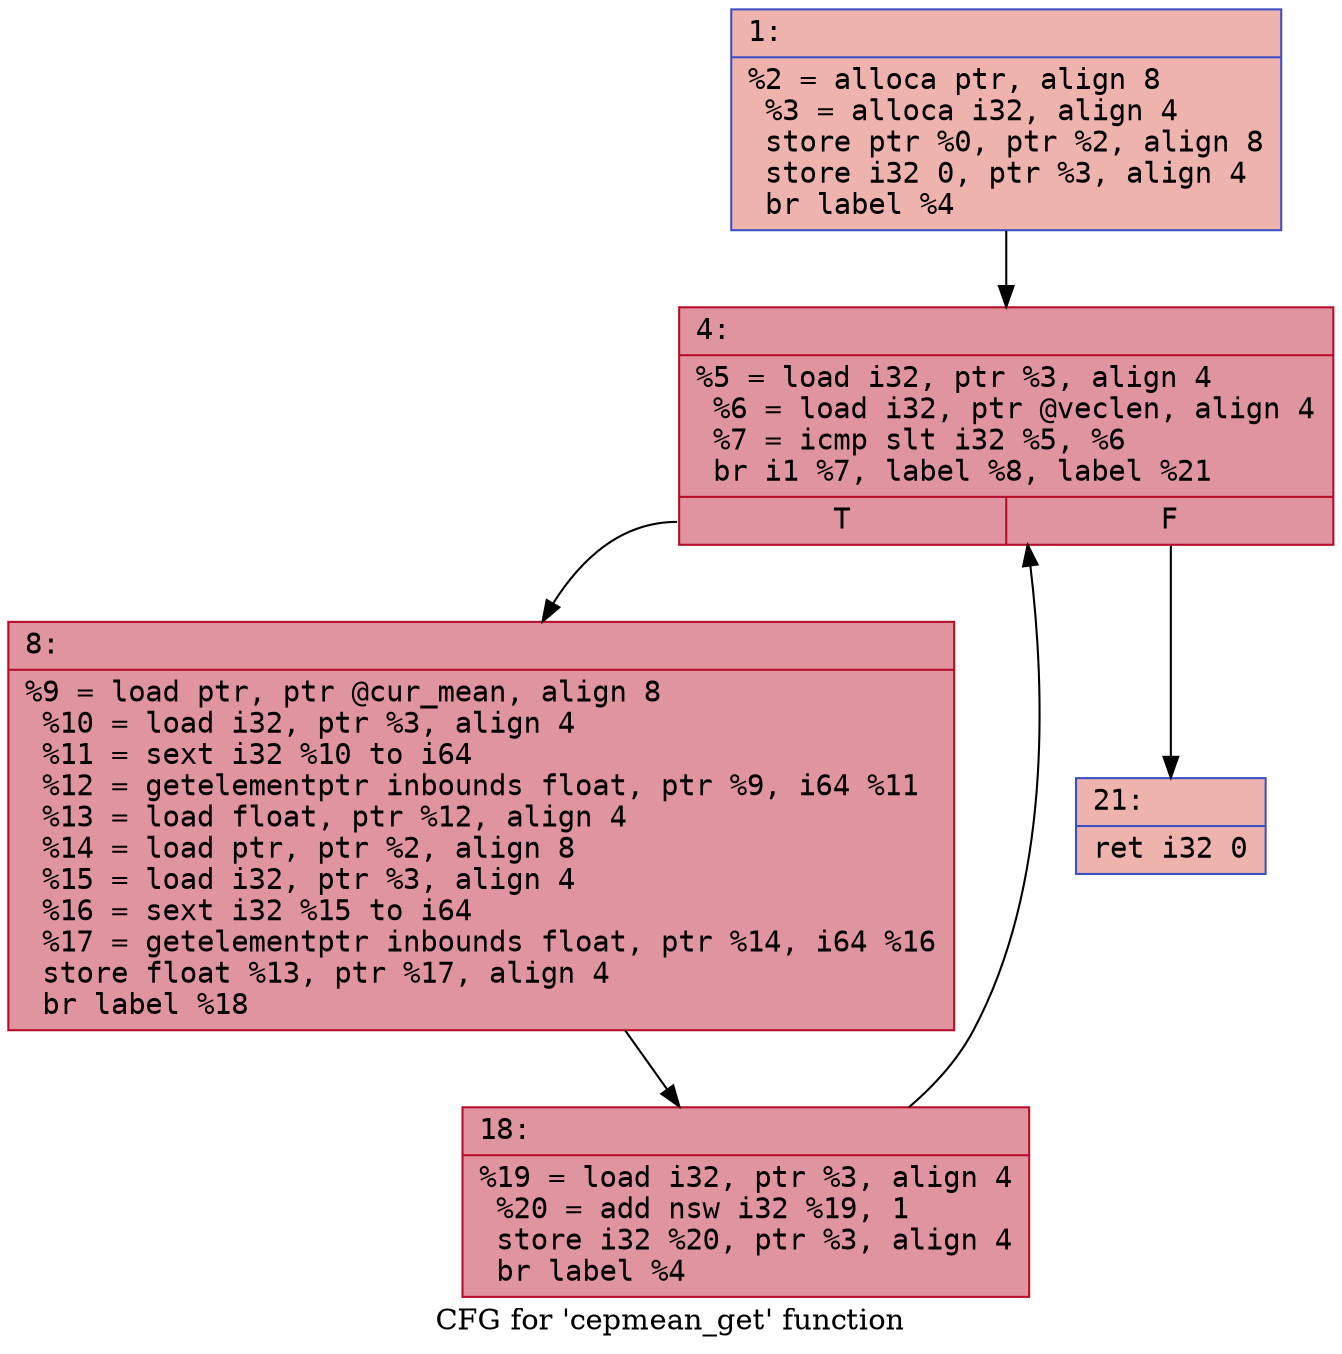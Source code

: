 digraph "CFG for 'cepmean_get' function" {
	label="CFG for 'cepmean_get' function";

	Node0x60000332e080 [shape=record,color="#3d50c3ff", style=filled, fillcolor="#d6524470" fontname="Courier",label="{1:\l|  %2 = alloca ptr, align 8\l  %3 = alloca i32, align 4\l  store ptr %0, ptr %2, align 8\l  store i32 0, ptr %3, align 4\l  br label %4\l}"];
	Node0x60000332e080 -> Node0x60000332e0d0[tooltip="1 -> 4\nProbability 100.00%" ];
	Node0x60000332e0d0 [shape=record,color="#b70d28ff", style=filled, fillcolor="#b70d2870" fontname="Courier",label="{4:\l|  %5 = load i32, ptr %3, align 4\l  %6 = load i32, ptr @veclen, align 4\l  %7 = icmp slt i32 %5, %6\l  br i1 %7, label %8, label %21\l|{<s0>T|<s1>F}}"];
	Node0x60000332e0d0:s0 -> Node0x60000332e120[tooltip="4 -> 8\nProbability 96.88%" ];
	Node0x60000332e0d0:s1 -> Node0x60000332e1c0[tooltip="4 -> 21\nProbability 3.12%" ];
	Node0x60000332e120 [shape=record,color="#b70d28ff", style=filled, fillcolor="#b70d2870" fontname="Courier",label="{8:\l|  %9 = load ptr, ptr @cur_mean, align 8\l  %10 = load i32, ptr %3, align 4\l  %11 = sext i32 %10 to i64\l  %12 = getelementptr inbounds float, ptr %9, i64 %11\l  %13 = load float, ptr %12, align 4\l  %14 = load ptr, ptr %2, align 8\l  %15 = load i32, ptr %3, align 4\l  %16 = sext i32 %15 to i64\l  %17 = getelementptr inbounds float, ptr %14, i64 %16\l  store float %13, ptr %17, align 4\l  br label %18\l}"];
	Node0x60000332e120 -> Node0x60000332e170[tooltip="8 -> 18\nProbability 100.00%" ];
	Node0x60000332e170 [shape=record,color="#b70d28ff", style=filled, fillcolor="#b70d2870" fontname="Courier",label="{18:\l|  %19 = load i32, ptr %3, align 4\l  %20 = add nsw i32 %19, 1\l  store i32 %20, ptr %3, align 4\l  br label %4\l}"];
	Node0x60000332e170 -> Node0x60000332e0d0[tooltip="18 -> 4\nProbability 100.00%" ];
	Node0x60000332e1c0 [shape=record,color="#3d50c3ff", style=filled, fillcolor="#d6524470" fontname="Courier",label="{21:\l|  ret i32 0\l}"];
}
